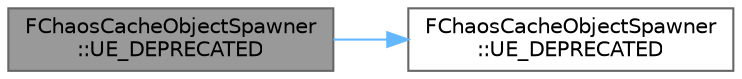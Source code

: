 digraph "FChaosCacheObjectSpawner::UE_DEPRECATED"
{
 // INTERACTIVE_SVG=YES
 // LATEX_PDF_SIZE
  bgcolor="transparent";
  edge [fontname=Helvetica,fontsize=10,labelfontname=Helvetica,labelfontsize=10];
  node [fontname=Helvetica,fontsize=10,shape=box,height=0.2,width=0.4];
  rankdir="LR";
  Node1 [id="Node000001",label="FChaosCacheObjectSpawner\l::UE_DEPRECATED",height=0.2,width=0.4,color="gray40", fillcolor="grey60", style="filled", fontcolor="black",tooltip=" "];
  Node1 -> Node2 [id="edge1_Node000001_Node000002",color="steelblue1",style="solid",tooltip=" "];
  Node2 [id="Node000002",label="FChaosCacheObjectSpawner\l::UE_DEPRECATED",height=0.2,width=0.4,color="grey40", fillcolor="white", style="filled",URL="$d9/db5/classFChaosCacheObjectSpawner.html#a6f8f9dea731f9642d35b8eb3bf0a7af3",tooltip=" "];
}
